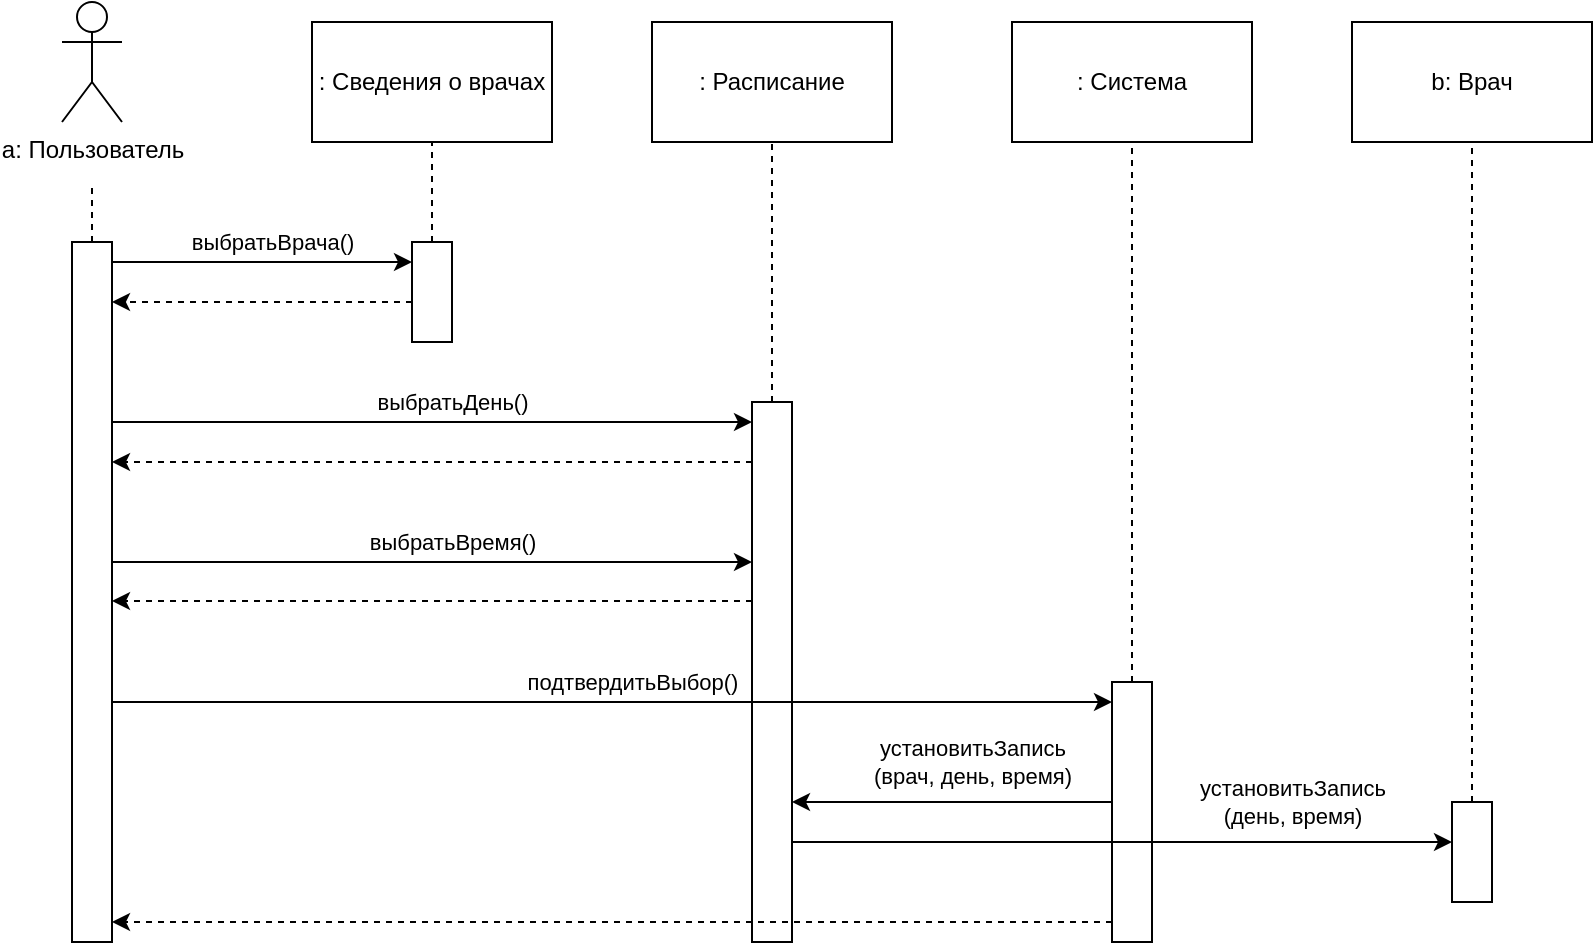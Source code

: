 <mxfile version="26.1.1">
  <diagram name="Страница — 1" id="-aC2LgrRvAPeOgifP5qQ">
    <mxGraphModel dx="1506" dy="965" grid="1" gridSize="10" guides="1" tooltips="1" connect="1" arrows="1" fold="1" page="1" pageScale="1" pageWidth="1100" pageHeight="850" math="0" shadow="0">
      <root>
        <mxCell id="0" />
        <mxCell id="1" parent="0" />
        <mxCell id="G6PU_WZym4Gf-ZEjerz6-1" value="a: Пользователь" style="shape=umlActor;verticalLabelPosition=bottom;verticalAlign=top;html=1;outlineConnect=0;" vertex="1" parent="1">
          <mxGeometry x="165" y="200" width="30" height="60" as="geometry" />
        </mxCell>
        <mxCell id="G6PU_WZym4Gf-ZEjerz6-2" value=": Система" style="rounded=0;whiteSpace=wrap;html=1;" vertex="1" parent="1">
          <mxGeometry x="640" y="210" width="120" height="60" as="geometry" />
        </mxCell>
        <mxCell id="G6PU_WZym4Gf-ZEjerz6-3" value=": Расписание" style="rounded=0;whiteSpace=wrap;html=1;" vertex="1" parent="1">
          <mxGeometry x="460" y="210" width="120" height="60" as="geometry" />
        </mxCell>
        <mxCell id="G6PU_WZym4Gf-ZEjerz6-4" value=": Сведения о врачах" style="rounded=0;whiteSpace=wrap;html=1;" vertex="1" parent="1">
          <mxGeometry x="290" y="210" width="120" height="60" as="geometry" />
        </mxCell>
        <mxCell id="G6PU_WZym4Gf-ZEjerz6-5" value="" style="rounded=0;whiteSpace=wrap;html=1;" vertex="1" parent="1">
          <mxGeometry x="170" y="320" width="20" height="350" as="geometry" />
        </mxCell>
        <mxCell id="G6PU_WZym4Gf-ZEjerz6-6" value="" style="endArrow=none;dashed=1;html=1;rounded=0;exitX=0.5;exitY=0;exitDx=0;exitDy=0;" edge="1" parent="1" source="G6PU_WZym4Gf-ZEjerz6-5">
          <mxGeometry width="50" height="50" relative="1" as="geometry">
            <mxPoint x="570" y="490" as="sourcePoint" />
            <mxPoint x="180" y="290" as="targetPoint" />
          </mxGeometry>
        </mxCell>
        <mxCell id="G6PU_WZym4Gf-ZEjerz6-8" value="" style="rounded=0;whiteSpace=wrap;html=1;" vertex="1" parent="1">
          <mxGeometry x="690" y="540" width="20" height="130" as="geometry" />
        </mxCell>
        <mxCell id="G6PU_WZym4Gf-ZEjerz6-9" value="" style="endArrow=classic;html=1;rounded=0;" edge="1" parent="1">
          <mxGeometry relative="1" as="geometry">
            <mxPoint x="190" y="330" as="sourcePoint" />
            <mxPoint x="340" y="330" as="targetPoint" />
          </mxGeometry>
        </mxCell>
        <mxCell id="G6PU_WZym4Gf-ZEjerz6-10" value="выбратьВрача()" style="edgeLabel;resizable=0;html=1;;align=center;verticalAlign=middle;" connectable="0" vertex="1" parent="G6PU_WZym4Gf-ZEjerz6-9">
          <mxGeometry relative="1" as="geometry">
            <mxPoint x="5" y="-10" as="offset" />
          </mxGeometry>
        </mxCell>
        <mxCell id="G6PU_WZym4Gf-ZEjerz6-12" value="" style="endArrow=none;dashed=1;html=1;rounded=0;entryX=0.5;entryY=1;entryDx=0;entryDy=0;exitX=0.5;exitY=0;exitDx=0;exitDy=0;" edge="1" parent="1" source="G6PU_WZym4Gf-ZEjerz6-8" target="G6PU_WZym4Gf-ZEjerz6-2">
          <mxGeometry width="50" height="50" relative="1" as="geometry">
            <mxPoint x="740.5" y="340" as="sourcePoint" />
            <mxPoint x="740" y="290" as="targetPoint" />
          </mxGeometry>
        </mxCell>
        <mxCell id="G6PU_WZym4Gf-ZEjerz6-13" value="" style="rounded=0;whiteSpace=wrap;html=1;" vertex="1" parent="1">
          <mxGeometry x="510" y="400" width="20" height="270" as="geometry" />
        </mxCell>
        <mxCell id="G6PU_WZym4Gf-ZEjerz6-14" value="" style="rounded=0;whiteSpace=wrap;html=1;" vertex="1" parent="1">
          <mxGeometry x="340" y="320" width="20" height="50" as="geometry" />
        </mxCell>
        <mxCell id="G6PU_WZym4Gf-ZEjerz6-15" value="" style="endArrow=none;dashed=1;html=1;rounded=0;entryX=0.5;entryY=1;entryDx=0;entryDy=0;exitX=0.5;exitY=0;exitDx=0;exitDy=0;" edge="1" source="G6PU_WZym4Gf-ZEjerz6-14" parent="1" target="G6PU_WZym4Gf-ZEjerz6-4">
          <mxGeometry width="50" height="50" relative="1" as="geometry">
            <mxPoint x="390.5" y="440" as="sourcePoint" />
            <mxPoint x="350" y="370" as="targetPoint" />
          </mxGeometry>
        </mxCell>
        <mxCell id="G6PU_WZym4Gf-ZEjerz6-16" value="" style="endArrow=none;dashed=1;html=1;rounded=0;entryX=0.5;entryY=1;entryDx=0;entryDy=0;exitX=0.5;exitY=0;exitDx=0;exitDy=0;" edge="1" parent="1" source="G6PU_WZym4Gf-ZEjerz6-13" target="G6PU_WZym4Gf-ZEjerz6-3">
          <mxGeometry width="50" height="50" relative="1" as="geometry">
            <mxPoint x="710" y="430" as="sourcePoint" />
            <mxPoint x="710" y="280" as="targetPoint" />
          </mxGeometry>
        </mxCell>
        <mxCell id="G6PU_WZym4Gf-ZEjerz6-17" value="b: Врач" style="rounded=0;whiteSpace=wrap;html=1;" vertex="1" parent="1">
          <mxGeometry x="810" y="210" width="120" height="60" as="geometry" />
        </mxCell>
        <mxCell id="G6PU_WZym4Gf-ZEjerz6-18" value="" style="rounded=0;whiteSpace=wrap;html=1;" vertex="1" parent="1">
          <mxGeometry x="860" y="600" width="20" height="50" as="geometry" />
        </mxCell>
        <mxCell id="G6PU_WZym4Gf-ZEjerz6-19" value="" style="endArrow=none;dashed=1;html=1;rounded=0;entryX=0.5;entryY=1;entryDx=0;entryDy=0;exitX=0.5;exitY=0;exitDx=0;exitDy=0;" edge="1" source="G6PU_WZym4Gf-ZEjerz6-18" parent="1" target="G6PU_WZym4Gf-ZEjerz6-17">
          <mxGeometry width="50" height="50" relative="1" as="geometry">
            <mxPoint x="910.5" y="495" as="sourcePoint" />
            <mxPoint x="870" y="325" as="targetPoint" />
          </mxGeometry>
        </mxCell>
        <mxCell id="G6PU_WZym4Gf-ZEjerz6-20" value="" style="endArrow=classic;html=1;rounded=0;" edge="1" parent="1">
          <mxGeometry relative="1" as="geometry">
            <mxPoint x="190" y="410" as="sourcePoint" />
            <mxPoint x="510" y="410" as="targetPoint" />
          </mxGeometry>
        </mxCell>
        <mxCell id="G6PU_WZym4Gf-ZEjerz6-21" value="выбратьДень()" style="edgeLabel;resizable=0;html=1;;align=center;verticalAlign=middle;" connectable="0" vertex="1" parent="G6PU_WZym4Gf-ZEjerz6-20">
          <mxGeometry relative="1" as="geometry">
            <mxPoint x="10" y="-10" as="offset" />
          </mxGeometry>
        </mxCell>
        <mxCell id="G6PU_WZym4Gf-ZEjerz6-23" value="" style="endArrow=classic;dashed=1;html=1;rounded=0;endFill=1;" edge="1" parent="1">
          <mxGeometry width="50" height="50" relative="1" as="geometry">
            <mxPoint x="510" y="430" as="sourcePoint" />
            <mxPoint x="190" y="430" as="targetPoint" />
          </mxGeometry>
        </mxCell>
        <mxCell id="G6PU_WZym4Gf-ZEjerz6-24" value="" style="endArrow=classic;dashed=1;html=1;rounded=0;endFill=1;" edge="1" parent="1">
          <mxGeometry width="50" height="50" relative="1" as="geometry">
            <mxPoint x="340" y="350" as="sourcePoint" />
            <mxPoint x="190" y="350" as="targetPoint" />
          </mxGeometry>
        </mxCell>
        <mxCell id="G6PU_WZym4Gf-ZEjerz6-25" value="" style="endArrow=classic;html=1;rounded=0;" edge="1" parent="1">
          <mxGeometry relative="1" as="geometry">
            <mxPoint x="190" y="480" as="sourcePoint" />
            <mxPoint x="510" y="480" as="targetPoint" />
          </mxGeometry>
        </mxCell>
        <mxCell id="G6PU_WZym4Gf-ZEjerz6-26" value="выбратьВремя()" style="edgeLabel;resizable=0;html=1;;align=center;verticalAlign=middle;" connectable="0" vertex="1" parent="G6PU_WZym4Gf-ZEjerz6-25">
          <mxGeometry relative="1" as="geometry">
            <mxPoint x="10" y="-10" as="offset" />
          </mxGeometry>
        </mxCell>
        <mxCell id="G6PU_WZym4Gf-ZEjerz6-29" value="" style="endArrow=classic;dashed=1;html=1;rounded=0;endFill=1;" edge="1" parent="1">
          <mxGeometry width="50" height="50" relative="1" as="geometry">
            <mxPoint x="510" y="499.5" as="sourcePoint" />
            <mxPoint x="190" y="499.5" as="targetPoint" />
          </mxGeometry>
        </mxCell>
        <mxCell id="G6PU_WZym4Gf-ZEjerz6-32" value="" style="endArrow=classic;html=1;rounded=0;" edge="1" parent="1">
          <mxGeometry relative="1" as="geometry">
            <mxPoint x="190" y="550" as="sourcePoint" />
            <mxPoint x="690" y="550" as="targetPoint" />
          </mxGeometry>
        </mxCell>
        <mxCell id="G6PU_WZym4Gf-ZEjerz6-33" value="подтвердитьВыбор()" style="edgeLabel;resizable=0;html=1;;align=center;verticalAlign=middle;" connectable="0" vertex="1" parent="G6PU_WZym4Gf-ZEjerz6-32">
          <mxGeometry relative="1" as="geometry">
            <mxPoint x="10" y="-10" as="offset" />
          </mxGeometry>
        </mxCell>
        <mxCell id="G6PU_WZym4Gf-ZEjerz6-34" value="" style="endArrow=classic;dashed=1;html=1;rounded=0;endFill=1;" edge="1" parent="1">
          <mxGeometry width="50" height="50" relative="1" as="geometry">
            <mxPoint x="690" y="660" as="sourcePoint" />
            <mxPoint x="190" y="660" as="targetPoint" />
          </mxGeometry>
        </mxCell>
        <mxCell id="G6PU_WZym4Gf-ZEjerz6-35" value="" style="endArrow=classic;html=1;rounded=0;" edge="1" parent="1">
          <mxGeometry relative="1" as="geometry">
            <mxPoint x="690" y="600" as="sourcePoint" />
            <mxPoint x="530" y="600" as="targetPoint" />
          </mxGeometry>
        </mxCell>
        <mxCell id="G6PU_WZym4Gf-ZEjerz6-36" value="&lt;div&gt;установитьЗапись&lt;/div&gt;&lt;div&gt;(врач, день, время)&lt;/div&gt;" style="edgeLabel;resizable=0;html=1;;align=center;verticalAlign=middle;" connectable="0" vertex="1" parent="G6PU_WZym4Gf-ZEjerz6-35">
          <mxGeometry relative="1" as="geometry">
            <mxPoint x="10" y="-20" as="offset" />
          </mxGeometry>
        </mxCell>
        <mxCell id="G6PU_WZym4Gf-ZEjerz6-37" value="" style="endArrow=classic;html=1;rounded=0;" edge="1" parent="1">
          <mxGeometry relative="1" as="geometry">
            <mxPoint x="530" y="620" as="sourcePoint" />
            <mxPoint x="860" y="620" as="targetPoint" />
          </mxGeometry>
        </mxCell>
        <mxCell id="G6PU_WZym4Gf-ZEjerz6-38" value="&lt;div&gt;установитьЗапись&lt;/div&gt;&lt;div&gt;(день, время)&lt;/div&gt;" style="edgeLabel;resizable=0;html=1;;align=center;verticalAlign=middle;" connectable="0" vertex="1" parent="G6PU_WZym4Gf-ZEjerz6-37">
          <mxGeometry relative="1" as="geometry">
            <mxPoint x="85" y="-20" as="offset" />
          </mxGeometry>
        </mxCell>
      </root>
    </mxGraphModel>
  </diagram>
</mxfile>
